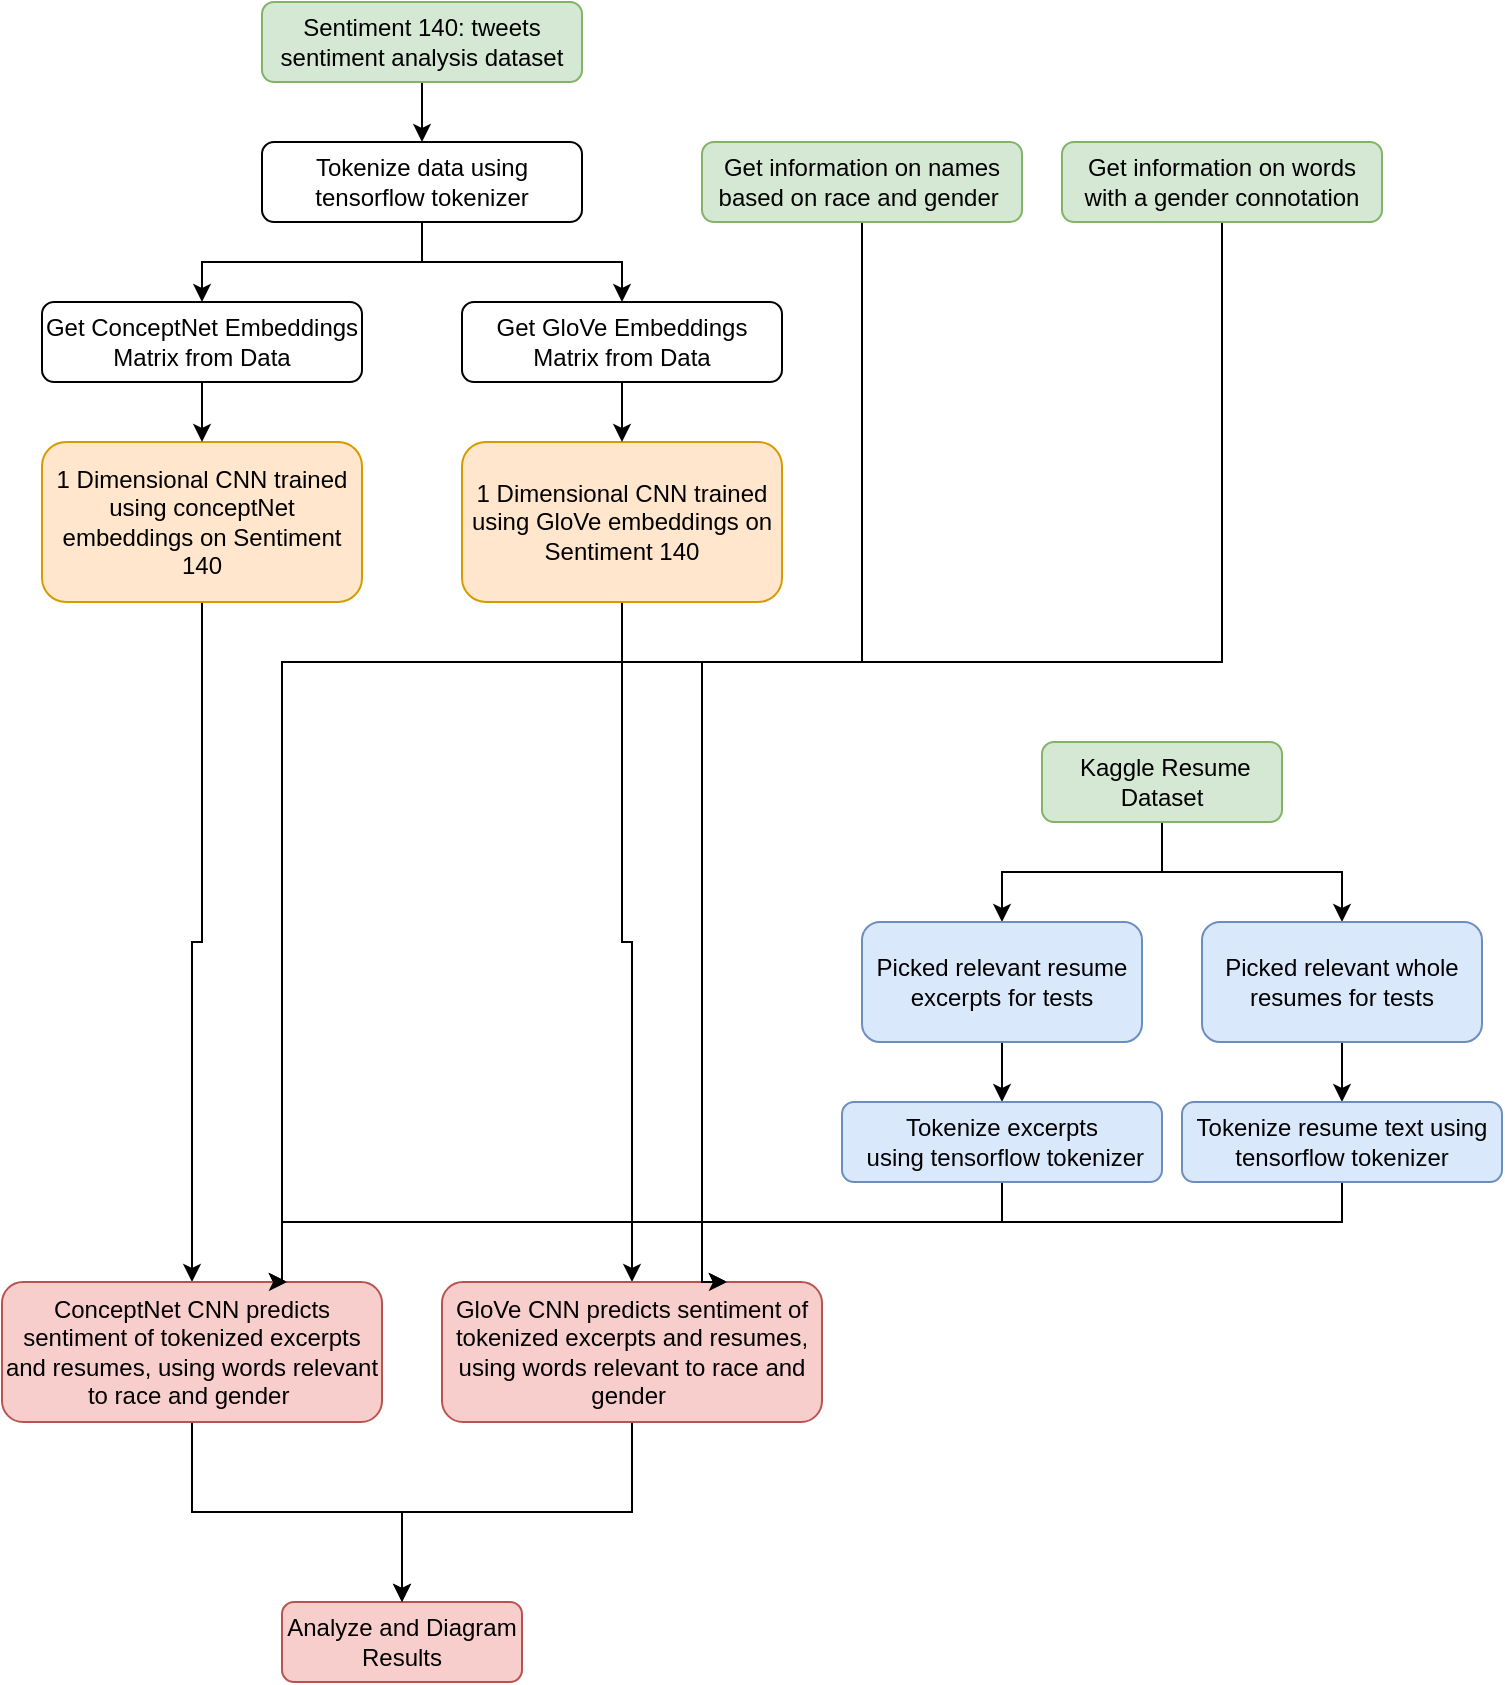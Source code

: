 <mxfile version="24.3.1" type="device">
  <diagram id="C5RBs43oDa-KdzZeNtuy" name="Page-1">
    <mxGraphModel dx="1363" dy="791" grid="1" gridSize="10" guides="1" tooltips="1" connect="1" arrows="1" fold="1" page="1" pageScale="1" pageWidth="827" pageHeight="1169" background="none" math="0" shadow="0">
      <root>
        <mxCell id="WIyWlLk6GJQsqaUBKTNV-0" />
        <mxCell id="WIyWlLk6GJQsqaUBKTNV-1" parent="WIyWlLk6GJQsqaUBKTNV-0" />
        <mxCell id="eBZc1DTIi4287ClgUVEa-7" style="edgeStyle=orthogonalEdgeStyle;rounded=0;orthogonalLoop=1;jettySize=auto;html=1;exitX=0.5;exitY=1;exitDx=0;exitDy=0;entryX=0.5;entryY=0;entryDx=0;entryDy=0;" edge="1" parent="WIyWlLk6GJQsqaUBKTNV-1" source="WIyWlLk6GJQsqaUBKTNV-3" target="WIyWlLk6GJQsqaUBKTNV-7">
          <mxGeometry relative="1" as="geometry" />
        </mxCell>
        <mxCell id="WIyWlLk6GJQsqaUBKTNV-3" value="Sentiment 140: tweets sentiment analysis dataset" style="rounded=1;whiteSpace=wrap;html=1;fontSize=12;glass=0;strokeWidth=1;shadow=0;fillColor=#d5e8d4;strokeColor=#82b366;" parent="WIyWlLk6GJQsqaUBKTNV-1" vertex="1">
          <mxGeometry x="180" y="10" width="160" height="40" as="geometry" />
        </mxCell>
        <mxCell id="eBZc1DTIi4287ClgUVEa-10" style="edgeStyle=orthogonalEdgeStyle;rounded=0;orthogonalLoop=1;jettySize=auto;html=1;exitX=0.5;exitY=1;exitDx=0;exitDy=0;" edge="1" parent="WIyWlLk6GJQsqaUBKTNV-1" source="WIyWlLk6GJQsqaUBKTNV-7" target="eBZc1DTIi4287ClgUVEa-8">
          <mxGeometry relative="1" as="geometry">
            <Array as="points">
              <mxPoint x="260" y="140" />
              <mxPoint x="360" y="140" />
            </Array>
          </mxGeometry>
        </mxCell>
        <mxCell id="eBZc1DTIi4287ClgUVEa-11" style="edgeStyle=orthogonalEdgeStyle;rounded=0;orthogonalLoop=1;jettySize=auto;html=1;" edge="1" parent="WIyWlLk6GJQsqaUBKTNV-1" source="WIyWlLk6GJQsqaUBKTNV-7" target="eBZc1DTIi4287ClgUVEa-9">
          <mxGeometry relative="1" as="geometry" />
        </mxCell>
        <mxCell id="WIyWlLk6GJQsqaUBKTNV-7" value="Tokenize data using tensorflow tokenizer" style="rounded=1;whiteSpace=wrap;html=1;fontSize=12;glass=0;strokeWidth=1;shadow=0;" parent="WIyWlLk6GJQsqaUBKTNV-1" vertex="1">
          <mxGeometry x="180" y="80" width="160" height="40" as="geometry" />
        </mxCell>
        <mxCell id="WIyWlLk6GJQsqaUBKTNV-11" value="Analyze and Diagram Results" style="rounded=1;whiteSpace=wrap;html=1;fontSize=12;glass=0;strokeWidth=1;shadow=0;fillColor=#f8cecc;strokeColor=#b85450;" parent="WIyWlLk6GJQsqaUBKTNV-1" vertex="1">
          <mxGeometry x="190" y="810" width="120" height="40" as="geometry" />
        </mxCell>
        <mxCell id="eBZc1DTIi4287ClgUVEa-22" style="edgeStyle=orthogonalEdgeStyle;rounded=0;orthogonalLoop=1;jettySize=auto;html=1;entryX=0.75;entryY=0;entryDx=0;entryDy=0;" edge="1" parent="WIyWlLk6GJQsqaUBKTNV-1" source="WIyWlLk6GJQsqaUBKTNV-12" target="eBZc1DTIi4287ClgUVEa-16">
          <mxGeometry relative="1" as="geometry">
            <Array as="points">
              <mxPoint x="480" y="340" />
              <mxPoint x="190" y="340" />
              <mxPoint x="190" y="650" />
            </Array>
          </mxGeometry>
        </mxCell>
        <mxCell id="eBZc1DTIi4287ClgUVEa-23" style="edgeStyle=orthogonalEdgeStyle;rounded=0;orthogonalLoop=1;jettySize=auto;html=1;entryX=0.75;entryY=0;entryDx=0;entryDy=0;" edge="1" parent="WIyWlLk6GJQsqaUBKTNV-1" source="WIyWlLk6GJQsqaUBKTNV-12" target="eBZc1DTIi4287ClgUVEa-17">
          <mxGeometry relative="1" as="geometry">
            <Array as="points">
              <mxPoint x="480" y="340" />
              <mxPoint x="400" y="340" />
              <mxPoint x="400" y="650" />
            </Array>
          </mxGeometry>
        </mxCell>
        <mxCell id="WIyWlLk6GJQsqaUBKTNV-12" value="Get information on names based on race and gender&amp;nbsp;" style="rounded=1;whiteSpace=wrap;html=1;fontSize=12;glass=0;strokeWidth=1;shadow=0;fillColor=#d5e8d4;strokeColor=#82b366;" parent="WIyWlLk6GJQsqaUBKTNV-1" vertex="1">
          <mxGeometry x="400" y="80" width="160" height="40" as="geometry" />
        </mxCell>
        <mxCell id="eBZc1DTIi4287ClgUVEa-19" style="edgeStyle=orthogonalEdgeStyle;rounded=0;orthogonalLoop=1;jettySize=auto;html=1;exitX=0.5;exitY=1;exitDx=0;exitDy=0;entryX=0.5;entryY=0;entryDx=0;entryDy=0;" edge="1" parent="WIyWlLk6GJQsqaUBKTNV-1" source="eBZc1DTIi4287ClgUVEa-0" target="eBZc1DTIi4287ClgUVEa-16">
          <mxGeometry relative="1" as="geometry" />
        </mxCell>
        <mxCell id="eBZc1DTIi4287ClgUVEa-0" value="1 Dimensional CNN trained using conceptNet embeddings on Sentiment 140" style="rounded=1;whiteSpace=wrap;html=1;fillColor=#ffe6cc;strokeColor=#d79b00;" vertex="1" parent="WIyWlLk6GJQsqaUBKTNV-1">
          <mxGeometry x="70" y="230" width="160" height="80" as="geometry" />
        </mxCell>
        <mxCell id="eBZc1DTIi4287ClgUVEa-18" style="edgeStyle=orthogonalEdgeStyle;rounded=0;orthogonalLoop=1;jettySize=auto;html=1;exitX=0.5;exitY=1;exitDx=0;exitDy=0;" edge="1" parent="WIyWlLk6GJQsqaUBKTNV-1" source="eBZc1DTIi4287ClgUVEa-5" target="eBZc1DTIi4287ClgUVEa-17">
          <mxGeometry relative="1" as="geometry" />
        </mxCell>
        <mxCell id="eBZc1DTIi4287ClgUVEa-5" value="1 Dimensional CNN trained using GloVe embeddings on Sentiment 140" style="rounded=1;whiteSpace=wrap;html=1;fillColor=#ffe6cc;strokeColor=#d79b00;" vertex="1" parent="WIyWlLk6GJQsqaUBKTNV-1">
          <mxGeometry x="280" y="230" width="160" height="80" as="geometry" />
        </mxCell>
        <mxCell id="eBZc1DTIi4287ClgUVEa-14" style="edgeStyle=orthogonalEdgeStyle;rounded=0;orthogonalLoop=1;jettySize=auto;html=1;exitX=0.5;exitY=1;exitDx=0;exitDy=0;entryX=0.5;entryY=0;entryDx=0;entryDy=0;" edge="1" parent="WIyWlLk6GJQsqaUBKTNV-1" source="eBZc1DTIi4287ClgUVEa-8" target="eBZc1DTIi4287ClgUVEa-5">
          <mxGeometry relative="1" as="geometry" />
        </mxCell>
        <mxCell id="eBZc1DTIi4287ClgUVEa-8" value="Get GloVe Embeddings Matrix from Data" style="rounded=1;whiteSpace=wrap;html=1;fontSize=12;glass=0;strokeWidth=1;shadow=0;" vertex="1" parent="WIyWlLk6GJQsqaUBKTNV-1">
          <mxGeometry x="280" y="160" width="160" height="40" as="geometry" />
        </mxCell>
        <mxCell id="eBZc1DTIi4287ClgUVEa-13" style="edgeStyle=orthogonalEdgeStyle;rounded=0;orthogonalLoop=1;jettySize=auto;html=1;" edge="1" parent="WIyWlLk6GJQsqaUBKTNV-1" source="eBZc1DTIi4287ClgUVEa-9" target="eBZc1DTIi4287ClgUVEa-0">
          <mxGeometry relative="1" as="geometry" />
        </mxCell>
        <mxCell id="eBZc1DTIi4287ClgUVEa-9" value="Get ConceptNet Embeddings Matrix from Data" style="rounded=1;whiteSpace=wrap;html=1;fontSize=12;glass=0;strokeWidth=1;shadow=0;" vertex="1" parent="WIyWlLk6GJQsqaUBKTNV-1">
          <mxGeometry x="70" y="160" width="160" height="40" as="geometry" />
        </mxCell>
        <mxCell id="eBZc1DTIi4287ClgUVEa-27" style="edgeStyle=orthogonalEdgeStyle;rounded=0;orthogonalLoop=1;jettySize=auto;html=1;entryX=0.75;entryY=0;entryDx=0;entryDy=0;" edge="1" parent="WIyWlLk6GJQsqaUBKTNV-1" source="eBZc1DTIi4287ClgUVEa-15" target="eBZc1DTIi4287ClgUVEa-17">
          <mxGeometry relative="1" as="geometry">
            <Array as="points">
              <mxPoint x="660" y="340" />
              <mxPoint x="400" y="340" />
              <mxPoint x="400" y="650" />
            </Array>
          </mxGeometry>
        </mxCell>
        <mxCell id="eBZc1DTIi4287ClgUVEa-28" style="edgeStyle=orthogonalEdgeStyle;rounded=0;orthogonalLoop=1;jettySize=auto;html=1;entryX=0.75;entryY=0;entryDx=0;entryDy=0;" edge="1" parent="WIyWlLk6GJQsqaUBKTNV-1" source="eBZc1DTIi4287ClgUVEa-15" target="eBZc1DTIi4287ClgUVEa-16">
          <mxGeometry relative="1" as="geometry">
            <Array as="points">
              <mxPoint x="660" y="340" />
              <mxPoint x="190" y="340" />
              <mxPoint x="190" y="650" />
            </Array>
          </mxGeometry>
        </mxCell>
        <mxCell id="eBZc1DTIi4287ClgUVEa-15" value="Get information on words with a gender connotation" style="rounded=1;whiteSpace=wrap;html=1;fontSize=12;glass=0;strokeWidth=1;shadow=0;fillColor=#d5e8d4;strokeColor=#82b366;" vertex="1" parent="WIyWlLk6GJQsqaUBKTNV-1">
          <mxGeometry x="580" y="80" width="160" height="40" as="geometry" />
        </mxCell>
        <mxCell id="eBZc1DTIi4287ClgUVEa-20" style="edgeStyle=orthogonalEdgeStyle;rounded=0;orthogonalLoop=1;jettySize=auto;html=1;" edge="1" parent="WIyWlLk6GJQsqaUBKTNV-1" source="eBZc1DTIi4287ClgUVEa-16" target="WIyWlLk6GJQsqaUBKTNV-11">
          <mxGeometry relative="1" as="geometry" />
        </mxCell>
        <mxCell id="eBZc1DTIi4287ClgUVEa-16" value="ConceptNet CNN predicts sentiment of tokenized excerpts and resumes, using words relevant to race and gender&amp;nbsp;" style="rounded=1;whiteSpace=wrap;html=1;fontSize=12;glass=0;strokeWidth=1;shadow=0;fillColor=#f8cecc;strokeColor=#b85450;" vertex="1" parent="WIyWlLk6GJQsqaUBKTNV-1">
          <mxGeometry x="50" y="650" width="190" height="70" as="geometry" />
        </mxCell>
        <mxCell id="eBZc1DTIi4287ClgUVEa-21" style="edgeStyle=orthogonalEdgeStyle;rounded=0;orthogonalLoop=1;jettySize=auto;html=1;" edge="1" parent="WIyWlLk6GJQsqaUBKTNV-1" source="eBZc1DTIi4287ClgUVEa-17" target="WIyWlLk6GJQsqaUBKTNV-11">
          <mxGeometry relative="1" as="geometry" />
        </mxCell>
        <mxCell id="eBZc1DTIi4287ClgUVEa-17" value="GloVe CNN predicts sentiment of tokenized excerpts and resumes, using words relevant to race and gender&amp;nbsp;" style="rounded=1;whiteSpace=wrap;html=1;fontSize=12;glass=0;strokeWidth=1;shadow=0;fillColor=#f8cecc;strokeColor=#b85450;" vertex="1" parent="WIyWlLk6GJQsqaUBKTNV-1">
          <mxGeometry x="270" y="650" width="190" height="70" as="geometry" />
        </mxCell>
        <mxCell id="eBZc1DTIi4287ClgUVEa-32" style="edgeStyle=orthogonalEdgeStyle;rounded=0;orthogonalLoop=1;jettySize=auto;html=1;" edge="1" parent="WIyWlLk6GJQsqaUBKTNV-1" source="eBZc1DTIi4287ClgUVEa-29" target="eBZc1DTIi4287ClgUVEa-30">
          <mxGeometry relative="1" as="geometry" />
        </mxCell>
        <mxCell id="eBZc1DTIi4287ClgUVEa-33" style="edgeStyle=orthogonalEdgeStyle;rounded=0;orthogonalLoop=1;jettySize=auto;html=1;entryX=0.5;entryY=0;entryDx=0;entryDy=0;" edge="1" parent="WIyWlLk6GJQsqaUBKTNV-1" source="eBZc1DTIi4287ClgUVEa-29" target="eBZc1DTIi4287ClgUVEa-31">
          <mxGeometry relative="1" as="geometry" />
        </mxCell>
        <mxCell id="eBZc1DTIi4287ClgUVEa-29" value="&amp;nbsp;Kaggle Resume Dataset" style="rounded=1;whiteSpace=wrap;html=1;fontSize=12;glass=0;strokeWidth=1;shadow=0;fillColor=#d5e8d4;strokeColor=#82b366;" vertex="1" parent="WIyWlLk6GJQsqaUBKTNV-1">
          <mxGeometry x="570" y="380" width="120" height="40" as="geometry" />
        </mxCell>
        <mxCell id="eBZc1DTIi4287ClgUVEa-35" style="edgeStyle=orthogonalEdgeStyle;rounded=0;orthogonalLoop=1;jettySize=auto;html=1;entryX=0.5;entryY=0;entryDx=0;entryDy=0;" edge="1" parent="WIyWlLk6GJQsqaUBKTNV-1" source="eBZc1DTIi4287ClgUVEa-30" target="eBZc1DTIi4287ClgUVEa-34">
          <mxGeometry relative="1" as="geometry" />
        </mxCell>
        <mxCell id="eBZc1DTIi4287ClgUVEa-30" value="Picked relevant resume excerpts for tests" style="rounded=1;whiteSpace=wrap;html=1;fontSize=12;glass=0;strokeWidth=1;shadow=0;fillColor=#dae8fc;strokeColor=#6c8ebf;" vertex="1" parent="WIyWlLk6GJQsqaUBKTNV-1">
          <mxGeometry x="480" y="470" width="140" height="60" as="geometry" />
        </mxCell>
        <mxCell id="eBZc1DTIi4287ClgUVEa-37" style="edgeStyle=orthogonalEdgeStyle;rounded=0;orthogonalLoop=1;jettySize=auto;html=1;" edge="1" parent="WIyWlLk6GJQsqaUBKTNV-1" source="eBZc1DTIi4287ClgUVEa-31" target="eBZc1DTIi4287ClgUVEa-36">
          <mxGeometry relative="1" as="geometry" />
        </mxCell>
        <mxCell id="eBZc1DTIi4287ClgUVEa-31" value="Picked relevant whole resumes for tests" style="rounded=1;whiteSpace=wrap;html=1;fontSize=12;glass=0;strokeWidth=1;shadow=0;fillColor=#dae8fc;strokeColor=#6c8ebf;" vertex="1" parent="WIyWlLk6GJQsqaUBKTNV-1">
          <mxGeometry x="650" y="470" width="140" height="60" as="geometry" />
        </mxCell>
        <mxCell id="eBZc1DTIi4287ClgUVEa-38" style="edgeStyle=orthogonalEdgeStyle;rounded=0;orthogonalLoop=1;jettySize=auto;html=1;entryX=0.75;entryY=0;entryDx=0;entryDy=0;exitX=0.5;exitY=1;exitDx=0;exitDy=0;" edge="1" parent="WIyWlLk6GJQsqaUBKTNV-1" source="eBZc1DTIi4287ClgUVEa-34" target="eBZc1DTIi4287ClgUVEa-16">
          <mxGeometry relative="1" as="geometry">
            <mxPoint x="350" y="630" as="targetPoint" />
            <Array as="points">
              <mxPoint x="550" y="620" />
              <mxPoint x="190" y="620" />
            </Array>
          </mxGeometry>
        </mxCell>
        <mxCell id="eBZc1DTIi4287ClgUVEa-34" value="Tokenize excerpts&lt;div&gt;&amp;nbsp;using tensorflow tokenizer&lt;/div&gt;" style="rounded=1;whiteSpace=wrap;html=1;fontSize=12;glass=0;strokeWidth=1;shadow=0;fillColor=#dae8fc;strokeColor=#6c8ebf;" vertex="1" parent="WIyWlLk6GJQsqaUBKTNV-1">
          <mxGeometry x="470" y="560" width="160" height="40" as="geometry" />
        </mxCell>
        <mxCell id="eBZc1DTIi4287ClgUVEa-39" style="edgeStyle=orthogonalEdgeStyle;rounded=0;orthogonalLoop=1;jettySize=auto;html=1;entryX=0.75;entryY=0;entryDx=0;entryDy=0;" edge="1" parent="WIyWlLk6GJQsqaUBKTNV-1" source="eBZc1DTIi4287ClgUVEa-36" target="eBZc1DTIi4287ClgUVEa-17">
          <mxGeometry relative="1" as="geometry">
            <Array as="points">
              <mxPoint x="720" y="620" />
              <mxPoint x="400" y="620" />
            </Array>
          </mxGeometry>
        </mxCell>
        <mxCell id="eBZc1DTIi4287ClgUVEa-36" value="Tokenize resume text using tensorflow tokenizer" style="rounded=1;whiteSpace=wrap;html=1;fontSize=12;glass=0;strokeWidth=1;shadow=0;fillColor=#dae8fc;strokeColor=#6c8ebf;" vertex="1" parent="WIyWlLk6GJQsqaUBKTNV-1">
          <mxGeometry x="640" y="560" width="160" height="40" as="geometry" />
        </mxCell>
      </root>
    </mxGraphModel>
  </diagram>
</mxfile>

